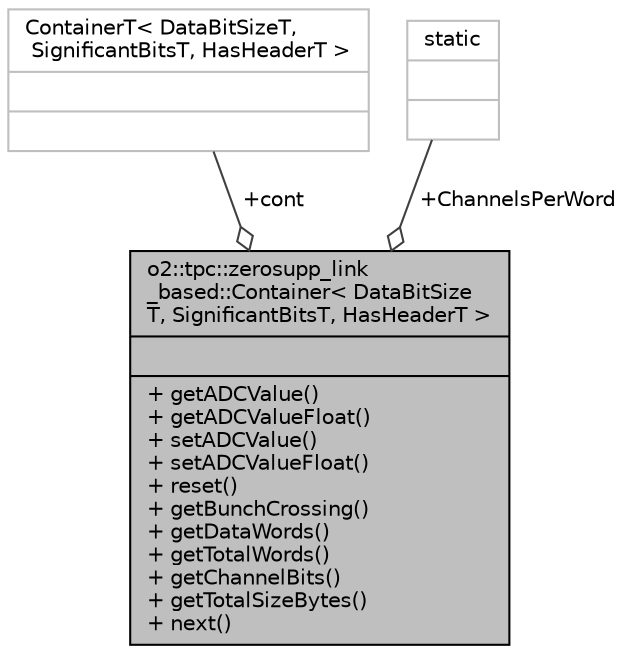 digraph "o2::tpc::zerosupp_link_based::Container&lt; DataBitSizeT, SignificantBitsT, HasHeaderT &gt;"
{
 // INTERACTIVE_SVG=YES
  bgcolor="transparent";
  edge [fontname="Helvetica",fontsize="10",labelfontname="Helvetica",labelfontsize="10"];
  node [fontname="Helvetica",fontsize="10",shape=record];
  Node1 [label="{o2::tpc::zerosupp_link\l_based::Container\< DataBitSize\lT, SignificantBitsT, HasHeaderT \>\n||+ getADCValue()\l+ getADCValueFloat()\l+ setADCValue()\l+ setADCValueFloat()\l+ reset()\l+ getBunchCrossing()\l+ getDataWords()\l+ getTotalWords()\l+ getChannelBits()\l+ getTotalSizeBytes()\l+ next()\l}",height=0.2,width=0.4,color="black", fillcolor="grey75", style="filled", fontcolor="black"];
  Node2 -> Node1 [color="grey25",fontsize="10",style="solid",label=" +cont" ,arrowhead="odiamond",fontname="Helvetica"];
  Node2 [label="{ContainerT\< DataBitSizeT,\l SignificantBitsT, HasHeaderT \>\n||}",height=0.2,width=0.4,color="grey75"];
  Node3 -> Node1 [color="grey25",fontsize="10",style="solid",label=" +ChannelsPerWord" ,arrowhead="odiamond",fontname="Helvetica"];
  Node3 [label="{static\n||}",height=0.2,width=0.4,color="grey75"];
}
